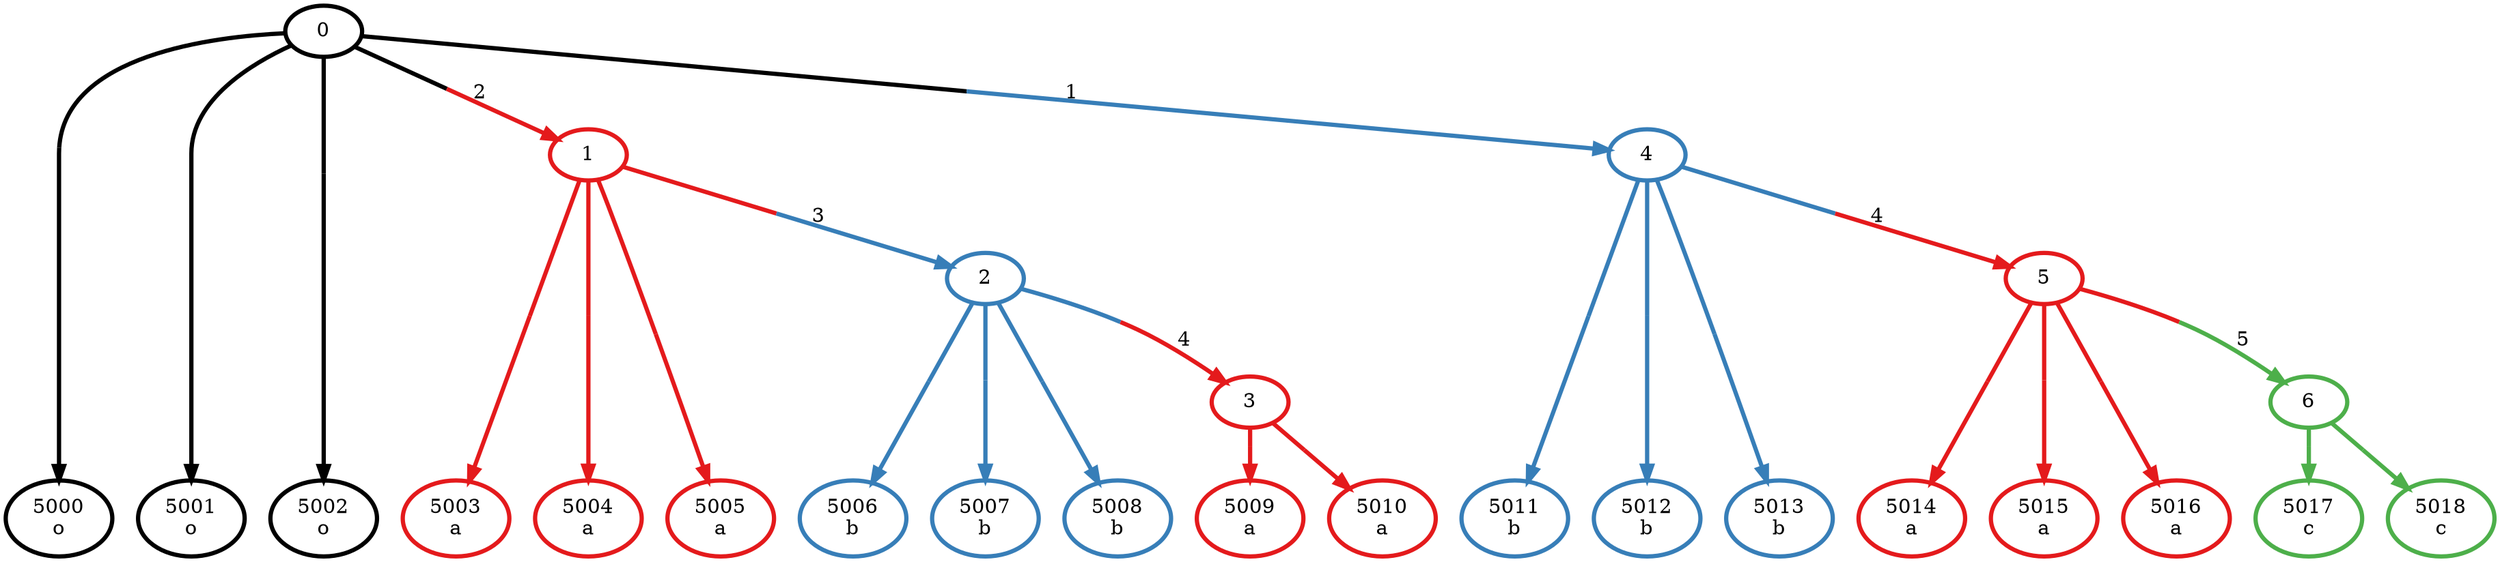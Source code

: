 digraph T {
	{
		rank=same
		0 [penwidth=3,colorscheme=set19,color=0,label="5000\no"]
		1 [penwidth=3,colorscheme=set19,color=0,label="5001\no"]
		2 [penwidth=3,colorscheme=set19,color=0,label="5002\no"]
		3 [penwidth=3,colorscheme=set19,color=1,label="5003\na"]
		4 [penwidth=3,colorscheme=set19,color=1,label="5004\na"]
		5 [penwidth=3,colorscheme=set19,color=1,label="5005\na"]
		6 [penwidth=3,colorscheme=set19,color=2,label="5011\nb"]
		7 [penwidth=3,colorscheme=set19,color=2,label="5012\nb"]
		8 [penwidth=3,colorscheme=set19,color=2,label="5013\nb"]
		9 [penwidth=3,colorscheme=set19,color=2,label="5006\nb"]
		10 [penwidth=3,colorscheme=set19,color=2,label="5007\nb"]
		11 [penwidth=3,colorscheme=set19,color=2,label="5008\nb"]
		12 [penwidth=3,colorscheme=set19,color=1,label="5009\na"]
		13 [penwidth=3,colorscheme=set19,color=1,label="5010\na"]
		14 [penwidth=3,colorscheme=set19,color=1,label="5014\na"]
		15 [penwidth=3,colorscheme=set19,color=1,label="5015\na"]
		16 [penwidth=3,colorscheme=set19,color=1,label="5016\na"]
		17 [penwidth=3,colorscheme=set19,color=3,label="5017\nc"]
		18 [penwidth=3,colorscheme=set19,color=3,label="5018\nc"]
	}
	19 [penwidth=3,colorscheme=set19,color=0,label="0"]
	20 [penwidth=3,colorscheme=set19,color=1,label="1"]
	21 [penwidth=3,colorscheme=set19,color=2,label="4"]
	22 [penwidth=3,colorscheme=set19,color=2,label="2"]
	23 [penwidth=3,colorscheme=set19,color=1,label="5"]
	24 [penwidth=3,colorscheme=set19,color=1,label="3"]
	25 [penwidth=3,colorscheme=set19,color=3,label="6"]
	19 -> 20 [penwidth=3,colorscheme=set19,color="0;0.5:1",label="2"]
	19 -> 21 [penwidth=3,colorscheme=set19,color="0;0.5:2",label="1"]
	19 -> 0 [penwidth=3,colorscheme=set19,color="0;0.5:0"]
	19 -> 1 [penwidth=3,colorscheme=set19,color="0;0.5:0"]
	19 -> 2 [penwidth=3,colorscheme=set19,color="0;0.5:0"]
	20 -> 22 [penwidth=3,colorscheme=set19,color="1;0.5:2",label="3"]
	20 -> 3 [penwidth=3,colorscheme=set19,color="1;0.5:1"]
	20 -> 4 [penwidth=3,colorscheme=set19,color="1;0.5:1"]
	20 -> 5 [penwidth=3,colorscheme=set19,color="1;0.5:1"]
	21 -> 23 [penwidth=3,colorscheme=set19,color="2;0.5:1",label="4"]
	21 -> 6 [penwidth=3,colorscheme=set19,color="2;0.5:2"]
	21 -> 7 [penwidth=3,colorscheme=set19,color="2;0.5:2"]
	21 -> 8 [penwidth=3,colorscheme=set19,color="2;0.5:2"]
	22 -> 24 [penwidth=3,colorscheme=set19,color="2;0.5:1",label="4"]
	22 -> 9 [penwidth=3,colorscheme=set19,color="2;0.5:2"]
	22 -> 10 [penwidth=3,colorscheme=set19,color="2;0.5:2"]
	22 -> 11 [penwidth=3,colorscheme=set19,color="2;0.5:2"]
	23 -> 25 [penwidth=3,colorscheme=set19,color="1;0.5:3",label="5"]
	23 -> 14 [penwidth=3,colorscheme=set19,color="1;0.5:1"]
	23 -> 15 [penwidth=3,colorscheme=set19,color="1;0.5:1"]
	23 -> 16 [penwidth=3,colorscheme=set19,color="1;0.5:1"]
	24 -> 12 [penwidth=3,colorscheme=set19,color="1;0.5:1"]
	24 -> 13 [penwidth=3,colorscheme=set19,color="1;0.5:1"]
	25 -> 17 [penwidth=3,colorscheme=set19,color="3;0.5:3"]
	25 -> 18 [penwidth=3,colorscheme=set19,color="3;0.5:3"]
}
